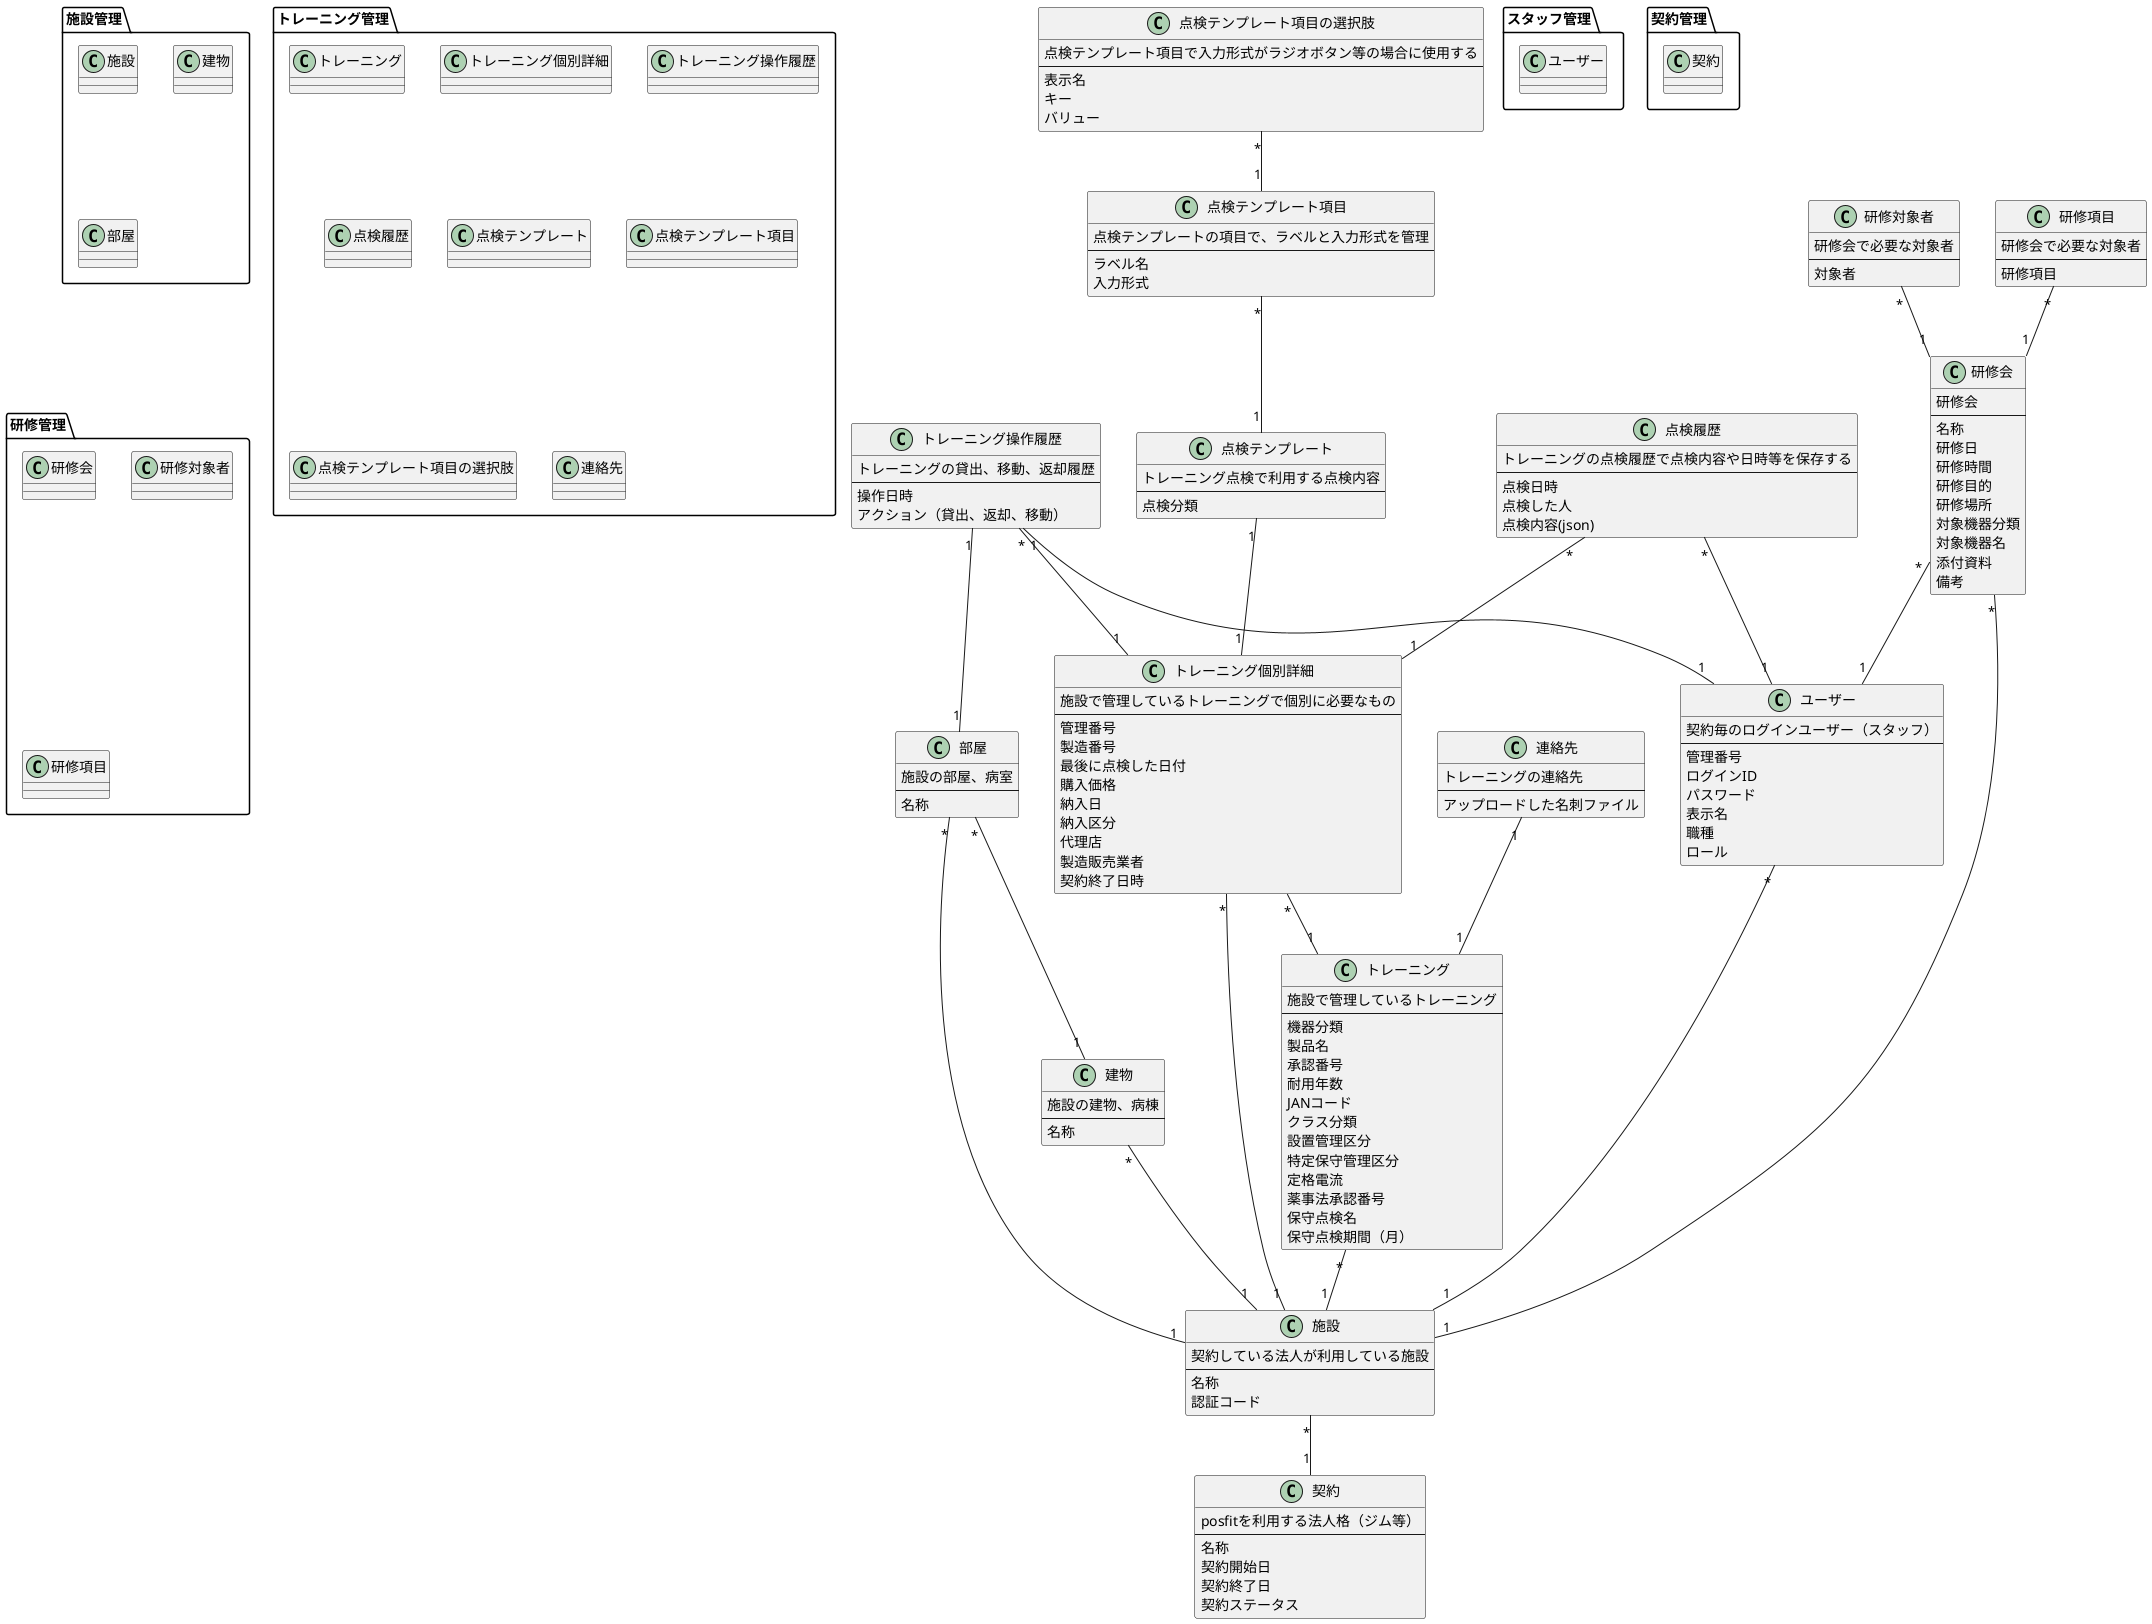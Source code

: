 @startuml domain-model

package スタッフ管理 {
  class ユーザー
}

package 契約管理 {
  class 契約
}

package 施設管理 {
  class 施設
  class 建物
  class 部屋
}

package トレーニング管理 {
  class トレーニング
  class トレーニング個別詳細
  class トレーニング操作履歴
  class 点検履歴
  class 点検テンプレート
  class 点検テンプレート項目
  class 点検テンプレート項目の選択肢
  class 連絡先
}

package 研修管理 {
  class 研修会
  class 研修対象者
  class 研修項目
}

class 契約 {
  posfitを利用する法人格（ジム等）
  ---
  名称
  契約開始日
  契約終了日
  契約ステータス
}

class 施設 {
  契約している法人が利用している施設
  ---
  名称
  認証コード
}
施設 "*" -- "1" 契約

class ユーザー {
  契約毎のログインユーザー（スタッフ）
  ---
  管理番号
  ログインID
  パスワード
  表示名
  職種
  ロール
}
ユーザー "*" -- "1" 施設

class トレーニング {
  施設で管理しているトレーニング
  ---
  機器分類
  製品名
  承認番号
  耐用年数
  JANコード
  クラス分類
  設置管理区分
  特定保守管理区分
  定格電流
  薬事法承認番号
  保守点検名
  保守点検期間（月）
}
トレーニング "*" -- "1" 施設

class トレーニング個別詳細 {
  施設で管理しているトレーニングで個別に必要なもの
  ---
  管理番号
  製造番号
  最後に点検した日付
  購入価格
  納入日
  納入区分
  代理店
  製造販売業者
  契約終了日時
}
トレーニング個別詳細 "*" -- "1" 施設
トレーニング個別詳細 "*" -- "1" トレーニング

class 連絡先 {
  トレーニングの連絡先
  ---
  アップロードした名刺ファイル
}
連絡先 "1" -- "1" トレーニング

class 建物 {
  施設の建物、病棟
  ---
  名称
}
建物 "*" -- "1" 施設

class 部屋 {
  施設の部屋、病室
  ---
  名称
}
部屋 "*" -- "1" 施設
部屋 "*" -- "1" 建物

class トレーニング操作履歴 {
  トレーニングの貸出、移動、返却履歴
  ---
  操作日時
  アクション（貸出、返却、移動）
}
トレーニング操作履歴 "*" -- "1" トレーニング個別詳細
トレーニング操作履歴 "1" -- "1" ユーザー
トレーニング操作履歴 "1" -- "1" 部屋

class 点検テンプレート {
  トレーニング点検で利用する点検内容
  ---
  点検分類
}
点検テンプレート "1" -- "1" トレーニング個別詳細

class 点検テンプレート項目 {
  点検テンプレートの項目で、ラベルと入力形式を管理
  ---
  ラベル名
  入力形式
}
点検テンプレート項目 "*" -- "1" 点検テンプレート

class 点検テンプレート項目の選択肢 {
  点検テンプレート項目で入力形式がラジオボタン等の場合に使用する
  ---
  表示名
  キー
  バリュー
}
点検テンプレート項目の選択肢 "*" -- "1" 点検テンプレート項目

class 点検履歴 {
  トレーニングの点検履歴で点検内容や日時等を保存する
  ---
  点検日時
  点検した人
  点検内容(json)
}
点検履歴 "*" -- "1" トレーニング個別詳細
点検履歴 "*" -- "1" ユーザー

class 研修会 {
  研修会
  ---
  名称
  研修日
  研修時間
  研修目的
  研修場所
  対象機器分類
  対象機器名
  添付資料
  備考
}
研修会 "*" -- "1" 施設
研修会 "*" -- "1" ユーザー

class 研修対象者 {
  研修会で必要な対象者
  ---
  対象者
}
研修対象者 "*" -- "1" 研修会

class 研修項目 {
  研修会で必要な対象者
  ---
  研修項目
}
研修項目 "*" -- "1" 研修会

@enduml
